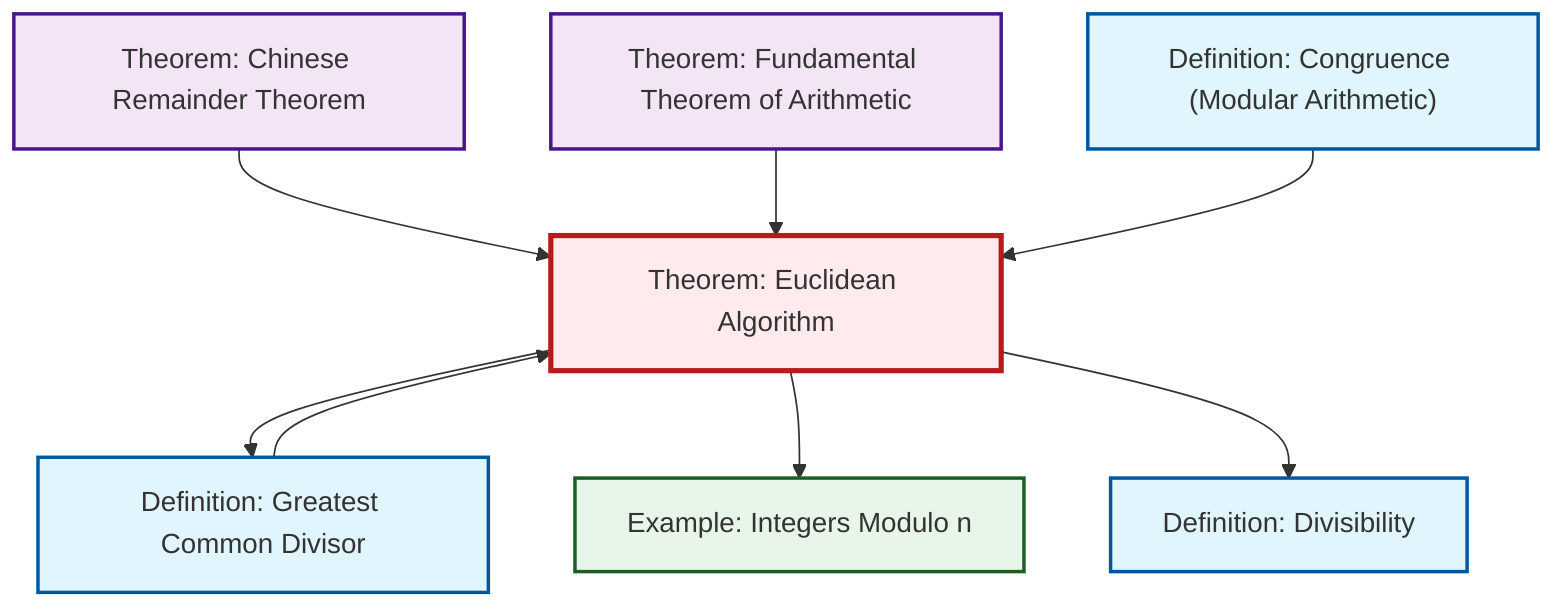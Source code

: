 graph TD
    classDef definition fill:#e1f5fe,stroke:#01579b,stroke-width:2px
    classDef theorem fill:#f3e5f5,stroke:#4a148c,stroke-width:2px
    classDef axiom fill:#fff3e0,stroke:#e65100,stroke-width:2px
    classDef example fill:#e8f5e9,stroke:#1b5e20,stroke-width:2px
    classDef current fill:#ffebee,stroke:#b71c1c,stroke-width:3px
    thm-euclidean-algorithm["Theorem: Euclidean Algorithm"]:::theorem
    ex-quotient-integers-mod-n["Example: Integers Modulo n"]:::example
    def-gcd["Definition: Greatest Common Divisor"]:::definition
    thm-chinese-remainder["Theorem: Chinese Remainder Theorem"]:::theorem
    def-divisibility["Definition: Divisibility"]:::definition
    thm-fundamental-arithmetic["Theorem: Fundamental Theorem of Arithmetic"]:::theorem
    def-congruence["Definition: Congruence (Modular Arithmetic)"]:::definition
    thm-euclidean-algorithm --> def-gcd
    def-gcd --> thm-euclidean-algorithm
    thm-chinese-remainder --> thm-euclidean-algorithm
    thm-euclidean-algorithm --> ex-quotient-integers-mod-n
    thm-euclidean-algorithm --> def-divisibility
    thm-fundamental-arithmetic --> thm-euclidean-algorithm
    def-congruence --> thm-euclidean-algorithm
    class thm-euclidean-algorithm current